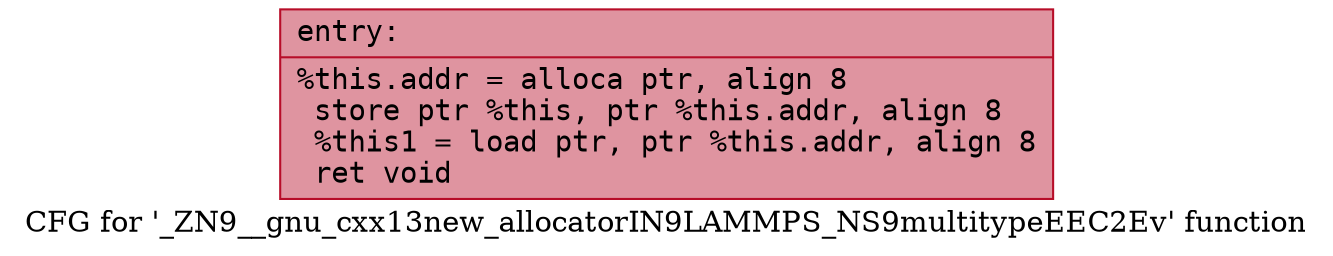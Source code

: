 digraph "CFG for '_ZN9__gnu_cxx13new_allocatorIN9LAMMPS_NS9multitypeEEC2Ev' function" {
	label="CFG for '_ZN9__gnu_cxx13new_allocatorIN9LAMMPS_NS9multitypeEEC2Ev' function";

	Node0x55bd4059e420 [shape=record,color="#b70d28ff", style=filled, fillcolor="#b70d2870" fontname="Courier",label="{entry:\l|  %this.addr = alloca ptr, align 8\l  store ptr %this, ptr %this.addr, align 8\l  %this1 = load ptr, ptr %this.addr, align 8\l  ret void\l}"];
}
